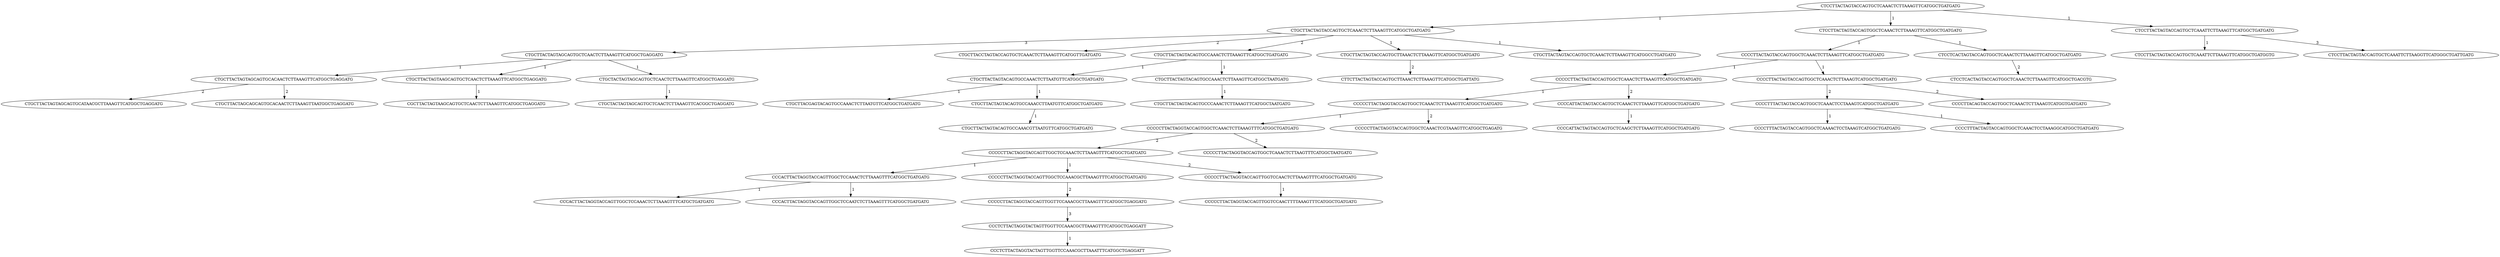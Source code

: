 digraph mutation { 
"CTCCTTACTAGTACCAGTGCTCAAACTCTTAAAGTTCATGGCTGATGATG" -> "CTGCTTACTAGTACCAGTGCTCAAACTCTTAAAGTTCATGGCTGATGATG" [label=" 1"];
// CTCCTTACTAGTACCAGTGCTCAAACTCTTAAAGTTCATGGCTGATGATG CTGCTTACTAGTACCAGTGCTCAAACTCTTAAAGTTCATGGCTGATGATG 1
"CTGCTTACTAGTACCAGTGCTCAAACTCTTAAAGTTCATGGCTGATGATG" -> "CTGCTTACTAGTAGCAGTGCTCAACTCTTAAAGTTCATGGCTGAGGATG" [label=" 3"];
// CTGCTTACTAGTACCAGTGCTCAAACTCTTAAAGTTCATGGCTGATGATG CTGCTTACTAGTAGCAGTGCTCAACTCTTAAAGTTCATGGCTGAGGATG 3
"CTCCTTACTAGTACCAGTGCTCAAACTCTTAAAGTTCATGGCTGATGATG" -> "CTCCTTACTAGTACCAGTGGCTCAAACTCTTAAAGTTCATGGCTGATGATG" [label=" 1"];
// CTCCTTACTAGTACCAGTGCTCAAACTCTTAAAGTTCATGGCTGATGATG CTCCTTACTAGTACCAGTGGCTCAAACTCTTAAAGTTCATGGCTGATGATG 1
"CTGCTTACTAGTACCAGTGCTCAAACTCTTAAAGTTCATGGCTGATGATG" -> "CTGCTTACCTAGTACCAGTGCTCAAACTCTTAAAGTTCATGGTTGATGATG" [label=" 2"];
// CTGCTTACTAGTACCAGTGCTCAAACTCTTAAAGTTCATGGCTGATGATG CTGCTTACCTAGTACCAGTGCTCAAACTCTTAAAGTTCATGGTTGATGATG 2
"CTGCTTACTAGTACCAGTGCTCAAACTCTTAAAGTTCATGGCTGATGATG" -> "CTGCTTACTAGTACAGTGCCAAACTCTTAAAGTTCATGGCTGATGATG" [label=" 2"];
// CTGCTTACTAGTACCAGTGCTCAAACTCTTAAAGTTCATGGCTGATGATG CTGCTTACTAGTACAGTGCCAAACTCTTAAAGTTCATGGCTGATGATG 2
"CTGCTTACTAGTAGCAGTGCTCAACTCTTAAAGTTCATGGCTGAGGATG" -> "CTGCTTACTAGTAGCAGTGCACAACTCTTAAAGTTCATGGCTGAGGATG" [label=" 1"];
// CTGCTTACTAGTAGCAGTGCTCAACTCTTAAAGTTCATGGCTGAGGATG CTGCTTACTAGTAGCAGTGCACAACTCTTAAAGTTCATGGCTGAGGATG 1
"CTCCTTACTAGTACCAGTGGCTCAAACTCTTAAAGTTCATGGCTGATGATG" -> "CCCCTTACTAGTACCAGTGGCTCAAACTCTTAAAGTTCATGGCTGATGATG" [label=" 1"];
// CTCCTTACTAGTACCAGTGGCTCAAACTCTTAAAGTTCATGGCTGATGATG CCCCTTACTAGTACCAGTGGCTCAAACTCTTAAAGTTCATGGCTGATGATG 1
"CTGCTTACTAGTACAGTGCCAAACTCTTAAAGTTCATGGCTGATGATG" -> "CTGCTTACTAGTACAGTGCCAAACTCTTAATGTTCATGGCTGATGATG" [label=" 1"];
// CTGCTTACTAGTACAGTGCCAAACTCTTAAAGTTCATGGCTGATGATG CTGCTTACTAGTACAGTGCCAAACTCTTAATGTTCATGGCTGATGATG 1
"CTGCTTACTAGTAGCAGTGCACAACTCTTAAAGTTCATGGCTGAGGATG" -> "CTGCTTACTAGTAGCAGTGCATAACGCTTAAAGTTCATGGCTGAGGATG" [label=" 2"];
// CTGCTTACTAGTAGCAGTGCACAACTCTTAAAGTTCATGGCTGAGGATG CTGCTTACTAGTAGCAGTGCATAACGCTTAAAGTTCATGGCTGAGGATG 2
"CCCCTTACTAGTACCAGTGGCTCAAACTCTTAAAGTTCATGGCTGATGATG" -> "CCCCCTTACTAGTACCAGTGGCTCAAACTCTTAAAGTTCATGGCTGATGATG" [label=" 1"];
// CCCCTTACTAGTACCAGTGGCTCAAACTCTTAAAGTTCATGGCTGATGATG CCCCCTTACTAGTACCAGTGGCTCAAACTCTTAAAGTTCATGGCTGATGATG 1
"CCCCCTTACTAGTACCAGTGGCTCAAACTCTTAAAGTTCATGGCTGATGATG" -> "CCCCCTTACTAGGTACCAGTGGCTCAAACTCTTAAAGTTCATGGCTGATGATG" [label=" 1"];
// CCCCCTTACTAGTACCAGTGGCTCAAACTCTTAAAGTTCATGGCTGATGATG CCCCCTTACTAGGTACCAGTGGCTCAAACTCTTAAAGTTCATGGCTGATGATG 1
"CCCCCTTACTAGGTACCAGTGGCTCAAACTCTTAAAGTTCATGGCTGATGATG" -> "CCCCCTTACTAGGTACCAGTGGCTCAAACTCTTAAAGTTTCATGGCTGATGATG" [label=" 1"];
// CCCCCTTACTAGGTACCAGTGGCTCAAACTCTTAAAGTTCATGGCTGATGATG CCCCCTTACTAGGTACCAGTGGCTCAAACTCTTAAAGTTTCATGGCTGATGATG 1
"CCCCCTTACTAGGTACCAGTGGCTCAAACTCTTAAAGTTTCATGGCTGATGATG" -> "CCCCCTTACTAGGTACCAGTTGGCTCCAAACTCTTAAAGTTTCATGGCTGATGATG" [label=" 2"];
// CCCCCTTACTAGGTACCAGTGGCTCAAACTCTTAAAGTTTCATGGCTGATGATG CCCCCTTACTAGGTACCAGTTGGCTCCAAACTCTTAAAGTTTCATGGCTGATGATG 2
"CCCCCTTACTAGGTACCAGTTGGCTCCAAACTCTTAAAGTTTCATGGCTGATGATG" -> "CCCACTTACTAGGTACCAGTTGGCTCCAAACTCTTAAAGTTTCATGGCTGATGATG" [label=" 1"];
// CCCCCTTACTAGGTACCAGTTGGCTCCAAACTCTTAAAGTTTCATGGCTGATGATG CCCACTTACTAGGTACCAGTTGGCTCCAAACTCTTAAAGTTTCATGGCTGATGATG 1
"CTCCTTACTAGTACCAGTGCTCAAACTCTTAAAGTTCATGGCTGATGATG" -> "CTCCTTACTAGTACCAGTGCTCAAATTCTTAAAGTTCATGGCTGATGATG" [label=" 1"];
// CTCCTTACTAGTACCAGTGCTCAAACTCTTAAAGTTCATGGCTGATGATG CTCCTTACTAGTACCAGTGCTCAAATTCTTAAAGTTCATGGCTGATGATG 1
"CTGCTTACTAGTACCAGTGCTCAAACTCTTAAAGTTCATGGCTGATGATG" -> "CTGCTTACTAGTACCAGTGCTTAAACTCTTAAAGTTCATGGCTGATGATG" [label=" 1"];
// CTGCTTACTAGTACCAGTGCTCAAACTCTTAAAGTTCATGGCTGATGATG CTGCTTACTAGTACCAGTGCTTAAACTCTTAAAGTTCATGGCTGATGATG 1
"CTGCTTACTAGTAGCAGTGCTCAACTCTTAAAGTTCATGGCTGAGGATG" -> "CTGCTTACTAGTAAGCAGTGCTCAACTCTTAAAGTTCATGGCTGAGGATG" [label=" 1"];
// CTGCTTACTAGTAGCAGTGCTCAACTCTTAAAGTTCATGGCTGAGGATG CTGCTTACTAGTAAGCAGTGCTCAACTCTTAAAGTTCATGGCTGAGGATG 1
"CCCCTTACTAGTACCAGTGGCTCAAACTCTTAAAGTTCATGGCTGATGATG" -> "CCCCTTACTAGTACCAGTGGCTCAAACTCTTAAAGTCATGGCTGATGATG" [label=" 1"];
// CCCCTTACTAGTACCAGTGGCTCAAACTCTTAAAGTTCATGGCTGATGATG CCCCTTACTAGTACCAGTGGCTCAAACTCTTAAAGTCATGGCTGATGATG 1
"CTGCTTACTAGTACAGTGCCAAACTCTTAATGTTCATGGCTGATGATG" -> "CTGCTTACGAGTACAGTGCCAAACTCTTAATGTTCATGGCTGATGATG" [label=" 1"];
// CTGCTTACTAGTACAGTGCCAAACTCTTAATGTTCATGGCTGATGATG CTGCTTACGAGTACAGTGCCAAACTCTTAATGTTCATGGCTGATGATG 1
"CCCCCTTACTAGTACCAGTGGCTCAAACTCTTAAAGTTCATGGCTGATGATG" -> "CCCCATTACTAGTACCAGTGCTCAAACTCTTAAAGTTCATGGCTGATGATG" [label=" 2"];
// CCCCCTTACTAGTACCAGTGGCTCAAACTCTTAAAGTTCATGGCTGATGATG CCCCATTACTAGTACCAGTGCTCAAACTCTTAAAGTTCATGGCTGATGATG 2
"CCCCCTTACTAGGTACCAGTGGCTCAAACTCTTAAAGTTCATGGCTGATGATG" -> "CCCCCTTACTAGGTACCAGTGGCTCAAACTCGTAAAGTTCATGGCTGAGATG" [label=" 2"];
// CCCCCTTACTAGGTACCAGTGGCTCAAACTCTTAAAGTTCATGGCTGATGATG CCCCCTTACTAGGTACCAGTGGCTCAAACTCGTAAAGTTCATGGCTGAGATG 2
"CCCCCTTACTAGGTACCAGTTGGCTCCAAACTCTTAAAGTTTCATGGCTGATGATG" -> "CCCCCTTACTAGGTACCAGTTGGCTCCAAACGCTTAAAGTTTCATGGCTGATGATG" [label=" 1"];
// CCCCCTTACTAGGTACCAGTTGGCTCCAAACTCTTAAAGTTTCATGGCTGATGATG CCCCCTTACTAGGTACCAGTTGGCTCCAAACGCTTAAAGTTTCATGGCTGATGATG 1
"CCCACTTACTAGGTACCAGTTGGCTCCAAACTCTTAAAGTTTCATGGCTGATGATG" -> "CCCACTTACTAGGTACCAGTTGGCTCCAAACTCTTAAAGTTTCATGCTGATGATG" [label=" 1"];
// CCCACTTACTAGGTACCAGTTGGCTCCAAACTCTTAAAGTTTCATGGCTGATGATG CCCACTTACTAGGTACCAGTTGGCTCCAAACTCTTAAAGTTTCATGCTGATGATG 1
"CTCCTTACTAGTACCAGTGCTCAAATTCTTAAAGTTCATGGCTGATGATG" -> "CTCCTTACTAGTACCAGTGCTCAAATTCTTAAAGTTCATGGCTGATGGTG" [label=" 1"];
// CTCCTTACTAGTACCAGTGCTCAAATTCTTAAAGTTCATGGCTGATGATG CTCCTTACTAGTACCAGTGCTCAAATTCTTAAAGTTCATGGCTGATGGTG 1
"CCCCTTACTAGTACCAGTGGCTCAAACTCTTAAAGTCATGGCTGATGATG" -> "CCCCTTTACTAGTACCAGTGGCTCAAACTCCTAAAGTCATGGCTGATGATG" [label=" 2"];
// CCCCTTACTAGTACCAGTGGCTCAAACTCTTAAAGTCATGGCTGATGATG CCCCTTTACTAGTACCAGTGGCTCAAACTCCTAAAGTCATGGCTGATGATG 2
"CCCCCTTACTAGGTACCAGTTGGCTCCAAACGCTTAAAGTTTCATGGCTGATGATG" -> "CCCCCTTACTAGGTACCAGTTGGTTCCAAACGCTTAAAGTTTCATGGCTGAGGATG" [label=" 2"];
// CCCCCTTACTAGGTACCAGTTGGCTCCAAACGCTTAAAGTTTCATGGCTGATGATG CCCCCTTACTAGGTACCAGTTGGTTCCAAACGCTTAAAGTTTCATGGCTGAGGATG 2
"CCCCTTTACTAGTACCAGTGGCTCAAACTCCTAAAGTCATGGCTGATGATG" -> "CCCCTTTACTAGTACCAGTGGCTCAAAACTCCTAAAGTCATGGCTGATGATG" [label=" 1"];
// CCCCTTTACTAGTACCAGTGGCTCAAACTCCTAAAGTCATGGCTGATGATG CCCCTTTACTAGTACCAGTGGCTCAAAACTCCTAAAGTCATGGCTGATGATG 1
"CCCCCTTACTAGGTACCAGTTGGTTCCAAACGCTTAAAGTTTCATGGCTGAGGATG" -> "CCCTCTTACTAGGTACTAGTTGGTTCCAAACGCTTAAAGTTTCATGGCTGAGGATT" [label=" 3"];
// CCCCCTTACTAGGTACCAGTTGGTTCCAAACGCTTAAAGTTTCATGGCTGAGGATG CCCTCTTACTAGGTACTAGTTGGTTCCAAACGCTTAAAGTTTCATGGCTGAGGATT 3
"CTGCTTACTAGTACCAGTGCTCAAACTCTTAAAGTTCATGGCTGATGATG" -> "CTGCTTACTAGTACCAGTGCTCAAACTCTTAAAGTTCATGGCCTGATGATG" [label=" 1"];
// CTGCTTACTAGTACCAGTGCTCAAACTCTTAAAGTTCATGGCTGATGATG CTGCTTACTAGTACCAGTGCTCAAACTCTTAAAGTTCATGGCCTGATGATG 1
"CTGCTTACTAGTAGCAGTGCTCAACTCTTAAAGTTCATGGCTGAGGATG" -> "CTGCTACTAGTAGCAGTGCTCAACTCTTAAAGTTCATGGCTGAGGATG" [label=" 1"];
// CTGCTTACTAGTAGCAGTGCTCAACTCTTAAAGTTCATGGCTGAGGATG CTGCTACTAGTAGCAGTGCTCAACTCTTAAAGTTCATGGCTGAGGATG 1
"CTCCTTACTAGTACCAGTGGCTCAAACTCTTAAAGTTCATGGCTGATGATG" -> "CTCCTCACTAGTACCAGTGGCTCAAACTCTTAAAGTTCATGGCTGATGATG" [label=" 1"];
// CTCCTTACTAGTACCAGTGGCTCAAACTCTTAAAGTTCATGGCTGATGATG CTCCTCACTAGTACCAGTGGCTCAAACTCTTAAAGTTCATGGCTGATGATG 1
"CTGCTTACTAGTACAGTGCCAAACTCTTAAAGTTCATGGCTGATGATG" -> "CTGCTTACTAGTACAGTGCCAAACTCTTAAAGTTCATGGCTAATGATG" [label=" 1"];
// CTGCTTACTAGTACAGTGCCAAACTCTTAAAGTTCATGGCTGATGATG CTGCTTACTAGTACAGTGCCAAACTCTTAAAGTTCATGGCTAATGATG 1
"CTGCTTACTAGTAGCAGTGCACAACTCTTAAAGTTCATGGCTGAGGATG" -> "CTGCTTACTAGCAGCAGTGCACAACTCTTAAAGTTAATGGCTGAGGATG" [label=" 2"];
// CTGCTTACTAGTAGCAGTGCACAACTCTTAAAGTTCATGGCTGAGGATG CTGCTTACTAGCAGCAGTGCACAACTCTTAAAGTTAATGGCTGAGGATG 2
"CTGCTTACTAGTACAGTGCCAAACTCTTAATGTTCATGGCTGATGATG" -> "CTGCTTACTAGTACAGTGCCAAACCTTAATGTTCATGGCTGATGATG" [label=" 1"];
// CTGCTTACTAGTACAGTGCCAAACTCTTAATGTTCATGGCTGATGATG CTGCTTACTAGTACAGTGCCAAACCTTAATGTTCATGGCTGATGATG 1
"CCCCCTTACTAGGTACCAGTGGCTCAAACTCTTAAAGTTTCATGGCTGATGATG" -> "CCCCCTTACTAGGTACCAGTGGCTCAAACTCTTAAGTTTCATGGCTAATGATG" [label=" 2"];
// CCCCCTTACTAGGTACCAGTGGCTCAAACTCTTAAAGTTTCATGGCTGATGATG CCCCCTTACTAGGTACCAGTGGCTCAAACTCTTAAGTTTCATGGCTAATGATG 2
"CCCCCTTACTAGGTACCAGTTGGCTCCAAACTCTTAAAGTTTCATGGCTGATGATG" -> "CCCCCTTACTAGGTACCAGTTGGTCCAACTCTTAAAGTTTCATGGCTGATGATG" [label=" 2"];
// CCCCCTTACTAGGTACCAGTTGGCTCCAAACTCTTAAAGTTTCATGGCTGATGATG CCCCCTTACTAGGTACCAGTTGGTCCAACTCTTAAAGTTTCATGGCTGATGATG 2
"CCCACTTACTAGGTACCAGTTGGCTCCAAACTCTTAAAGTTTCATGGCTGATGATG" -> "CCCACTTACTAGGTACCAGTTGGCTCCAATCTCTTAAAGTTTCATGGCTGATGATG" [label=" 1"];
// CCCACTTACTAGGTACCAGTTGGCTCCAAACTCTTAAAGTTTCATGGCTGATGATG CCCACTTACTAGGTACCAGTTGGCTCCAATCTCTTAAAGTTTCATGGCTGATGATG 1
"CTCCTTACTAGTACCAGTGCTCAAATTCTTAAAGTTCATGGCTGATGATG" -> "CTCCTTACTAGTACCAGTGCTCAAATTCTTAAGGTTCATGGGCTGATTGATG" [label=" 3"];
// CTCCTTACTAGTACCAGTGCTCAAATTCTTAAAGTTCATGGCTGATGATG CTCCTTACTAGTACCAGTGCTCAAATTCTTAAGGTTCATGGGCTGATTGATG 3
"CTGCTTACTAGTACCAGTGCTTAAACTCTTAAAGTTCATGGCTGATGATG" -> "CTTCTTACTAGTACCAGTGCTTAAACTCTTAAAGTTCATGGCTGATTATG" [label=" 2"];
// CTGCTTACTAGTACCAGTGCTTAAACTCTTAAAGTTCATGGCTGATGATG CTTCTTACTAGTACCAGTGCTTAAACTCTTAAAGTTCATGGCTGATTATG 2
"CTGCTTACTAGTAAGCAGTGCTCAACTCTTAAAGTTCATGGCTGAGGATG" -> "CGCTTACTAGTAAGCAGTGCTCAACTCTTAAAGTTCATGGCTGAGGATG" [label=" 1"];
// CTGCTTACTAGTAAGCAGTGCTCAACTCTTAAAGTTCATGGCTGAGGATG CGCTTACTAGTAAGCAGTGCTCAACTCTTAAAGTTCATGGCTGAGGATG 1
"CCCCTTACTAGTACCAGTGGCTCAAACTCTTAAAGTCATGGCTGATGATG" -> "CCCCTTACAGTACCAGTGGCTCAAACTCTTAAAGTCATGGTGATGATG" [label=" 2"];
// CCCCTTACTAGTACCAGTGGCTCAAACTCTTAAAGTCATGGCTGATGATG CCCCTTACAGTACCAGTGGCTCAAACTCTTAAAGTCATGGTGATGATG 2
"CCCCATTACTAGTACCAGTGCTCAAACTCTTAAAGTTCATGGCTGATGATG" -> "CCCCATTACTAGTACCAGTGCTCAAGCTCTTAAAGTTCATGGCTGATGATG" [label=" 1"];
// CCCCATTACTAGTACCAGTGCTCAAACTCTTAAAGTTCATGGCTGATGATG CCCCATTACTAGTACCAGTGCTCAAGCTCTTAAAGTTCATGGCTGATGATG 1
"CCCCTTTACTAGTACCAGTGGCTCAAACTCCTAAAGTCATGGCTGATGATG" -> "CCCCTTTACTAGTACCAGTGGCTCAAACTCCTAAAGGCATGGCTGATGATG" [label=" 1"];
// CCCCTTTACTAGTACCAGTGGCTCAAACTCCTAAAGTCATGGCTGATGATG CCCCTTTACTAGTACCAGTGGCTCAAACTCCTAAAGGCATGGCTGATGATG 1
"CCCTCTTACTAGGTACTAGTTGGTTCCAAACGCTTAAAGTTTCATGGCTGAGGATT" -> "CCCTCTTACTAGGTACTAGTTGGTTCCAAACGCTTAAATTTCATGGCTGAGGATT" [label=" 1"];
// CCCTCTTACTAGGTACTAGTTGGTTCCAAACGCTTAAAGTTTCATGGCTGAGGATT CCCTCTTACTAGGTACTAGTTGGTTCCAAACGCTTAAATTTCATGGCTGAGGATT 1
"CTGCTACTAGTAGCAGTGCTCAACTCTTAAAGTTCATGGCTGAGGATG" -> "CTGCTACTAGTAGCAGTGCTCAACTCTTAAAGTTCACGGCTGAGGATG" [label=" 1"];
// CTGCTACTAGTAGCAGTGCTCAACTCTTAAAGTTCATGGCTGAGGATG CTGCTACTAGTAGCAGTGCTCAACTCTTAAAGTTCACGGCTGAGGATG 1
"CTCCTCACTAGTACCAGTGGCTCAAACTCTTAAAGTTCATGGCTGATGATG" -> "CTCCTCACTAGTACCAGTGGCTCAAACTCTTAAAGTTCATGGCTGACGTG" [label=" 2"];
// CTCCTCACTAGTACCAGTGGCTCAAACTCTTAAAGTTCATGGCTGATGATG CTCCTCACTAGTACCAGTGGCTCAAACTCTTAAAGTTCATGGCTGACGTG 2
"CTGCTTACTAGTACAGTGCCAAACTCTTAAAGTTCATGGCTAATGATG" -> "CTGCTTACTAGTACAGTGCCCAAACTCTTAAAGTTCATGGCTAATGATG" [label=" 1"];
// CTGCTTACTAGTACAGTGCCAAACTCTTAAAGTTCATGGCTAATGATG CTGCTTACTAGTACAGTGCCCAAACTCTTAAAGTTCATGGCTAATGATG 1
"CTGCTTACTAGTACAGTGCCAAACCTTAATGTTCATGGCTGATGATG" -> "CTGCTTACTAGTACAGTGCCAAACGTTAATGTTCATGGCTGATGATG" [label=" 1"];
// CTGCTTACTAGTACAGTGCCAAACCTTAATGTTCATGGCTGATGATG CTGCTTACTAGTACAGTGCCAAACGTTAATGTTCATGGCTGATGATG 1
"CCCCCTTACTAGGTACCAGTTGGTCCAACTCTTAAAGTTTCATGGCTGATGATG" -> "CCCCCTTACTAGGTACCAGTTGGTCCAACTTTTAAAGTTTCATGGCTGATGATG" [label=" 1"];
// CCCCCTTACTAGGTACCAGTTGGTCCAACTCTTAAAGTTTCATGGCTGATGATG CCCCCTTACTAGGTACCAGTTGGTCCAACTTTTAAAGTTTCATGGCTGATGATG 1
}

